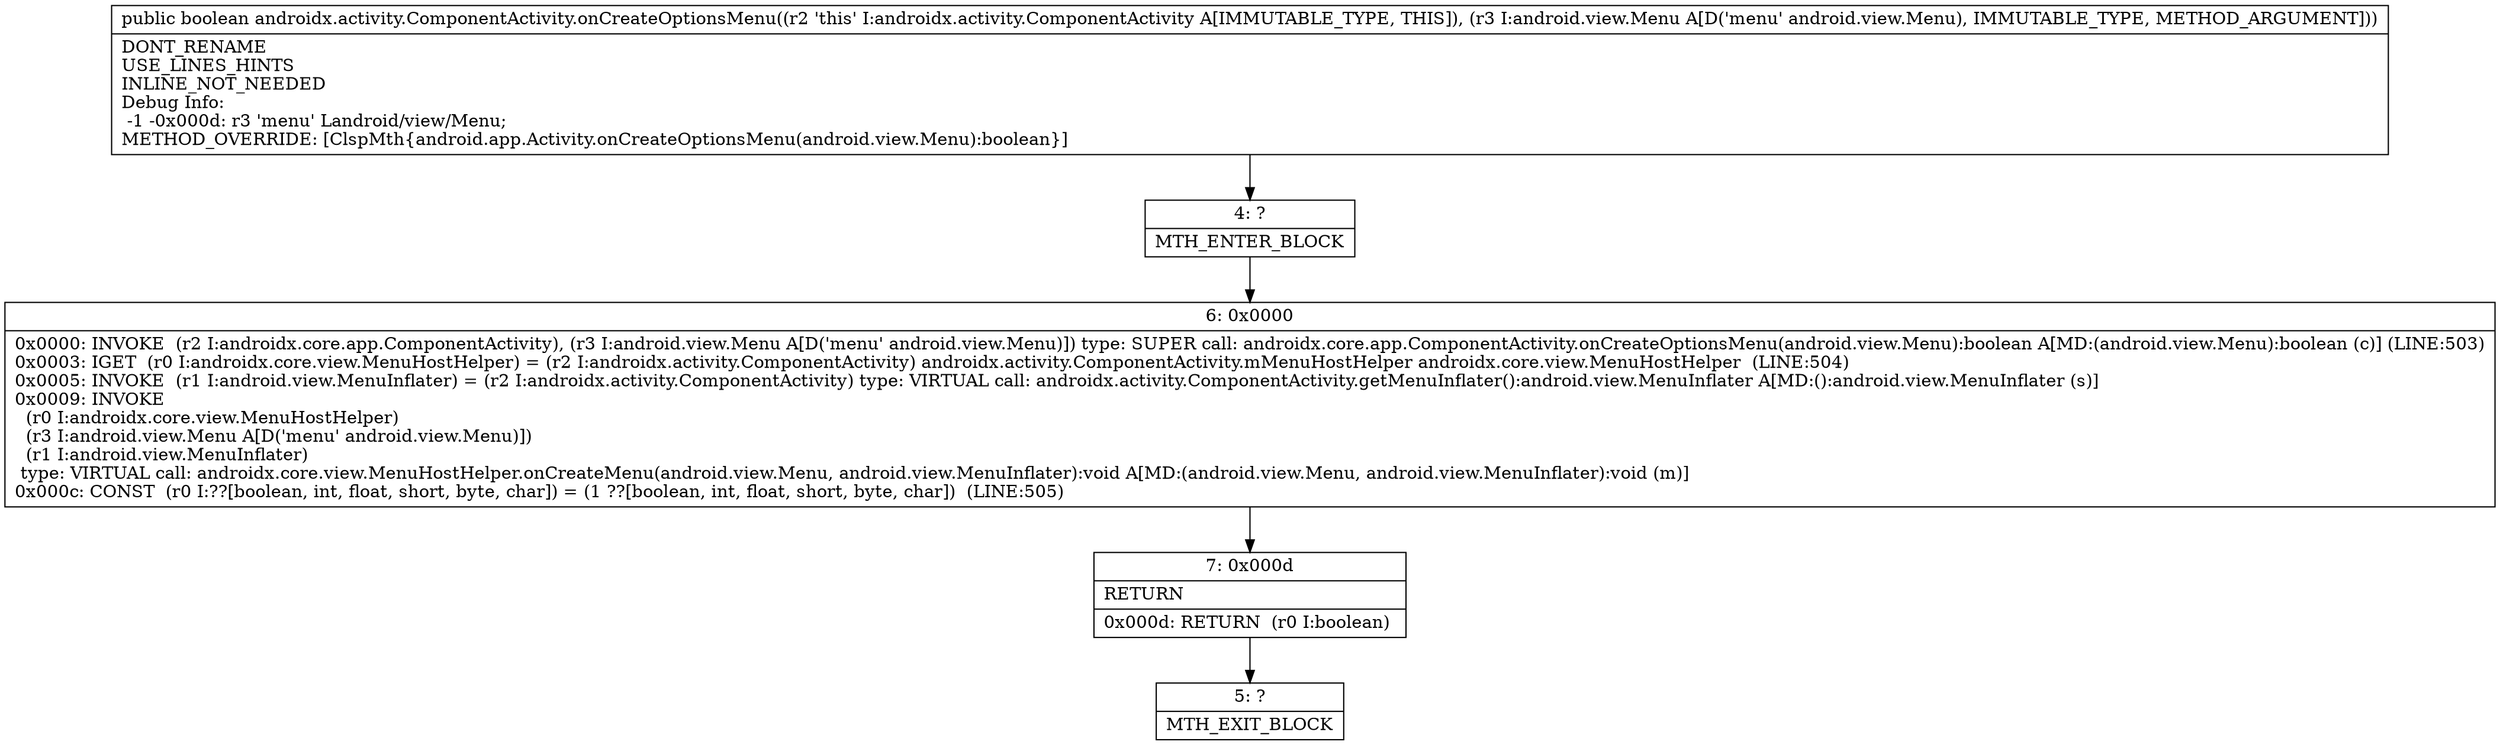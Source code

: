 digraph "CFG forandroidx.activity.ComponentActivity.onCreateOptionsMenu(Landroid\/view\/Menu;)Z" {
Node_4 [shape=record,label="{4\:\ ?|MTH_ENTER_BLOCK\l}"];
Node_6 [shape=record,label="{6\:\ 0x0000|0x0000: INVOKE  (r2 I:androidx.core.app.ComponentActivity), (r3 I:android.view.Menu A[D('menu' android.view.Menu)]) type: SUPER call: androidx.core.app.ComponentActivity.onCreateOptionsMenu(android.view.Menu):boolean A[MD:(android.view.Menu):boolean (c)] (LINE:503)\l0x0003: IGET  (r0 I:androidx.core.view.MenuHostHelper) = (r2 I:androidx.activity.ComponentActivity) androidx.activity.ComponentActivity.mMenuHostHelper androidx.core.view.MenuHostHelper  (LINE:504)\l0x0005: INVOKE  (r1 I:android.view.MenuInflater) = (r2 I:androidx.activity.ComponentActivity) type: VIRTUAL call: androidx.activity.ComponentActivity.getMenuInflater():android.view.MenuInflater A[MD:():android.view.MenuInflater (s)]\l0x0009: INVOKE  \l  (r0 I:androidx.core.view.MenuHostHelper)\l  (r3 I:android.view.Menu A[D('menu' android.view.Menu)])\l  (r1 I:android.view.MenuInflater)\l type: VIRTUAL call: androidx.core.view.MenuHostHelper.onCreateMenu(android.view.Menu, android.view.MenuInflater):void A[MD:(android.view.Menu, android.view.MenuInflater):void (m)]\l0x000c: CONST  (r0 I:??[boolean, int, float, short, byte, char]) = (1 ??[boolean, int, float, short, byte, char])  (LINE:505)\l}"];
Node_7 [shape=record,label="{7\:\ 0x000d|RETURN\l|0x000d: RETURN  (r0 I:boolean) \l}"];
Node_5 [shape=record,label="{5\:\ ?|MTH_EXIT_BLOCK\l}"];
MethodNode[shape=record,label="{public boolean androidx.activity.ComponentActivity.onCreateOptionsMenu((r2 'this' I:androidx.activity.ComponentActivity A[IMMUTABLE_TYPE, THIS]), (r3 I:android.view.Menu A[D('menu' android.view.Menu), IMMUTABLE_TYPE, METHOD_ARGUMENT]))  | DONT_RENAME\lUSE_LINES_HINTS\lINLINE_NOT_NEEDED\lDebug Info:\l  \-1 \-0x000d: r3 'menu' Landroid\/view\/Menu;\lMETHOD_OVERRIDE: [ClspMth\{android.app.Activity.onCreateOptionsMenu(android.view.Menu):boolean\}]\l}"];
MethodNode -> Node_4;Node_4 -> Node_6;
Node_6 -> Node_7;
Node_7 -> Node_5;
}

